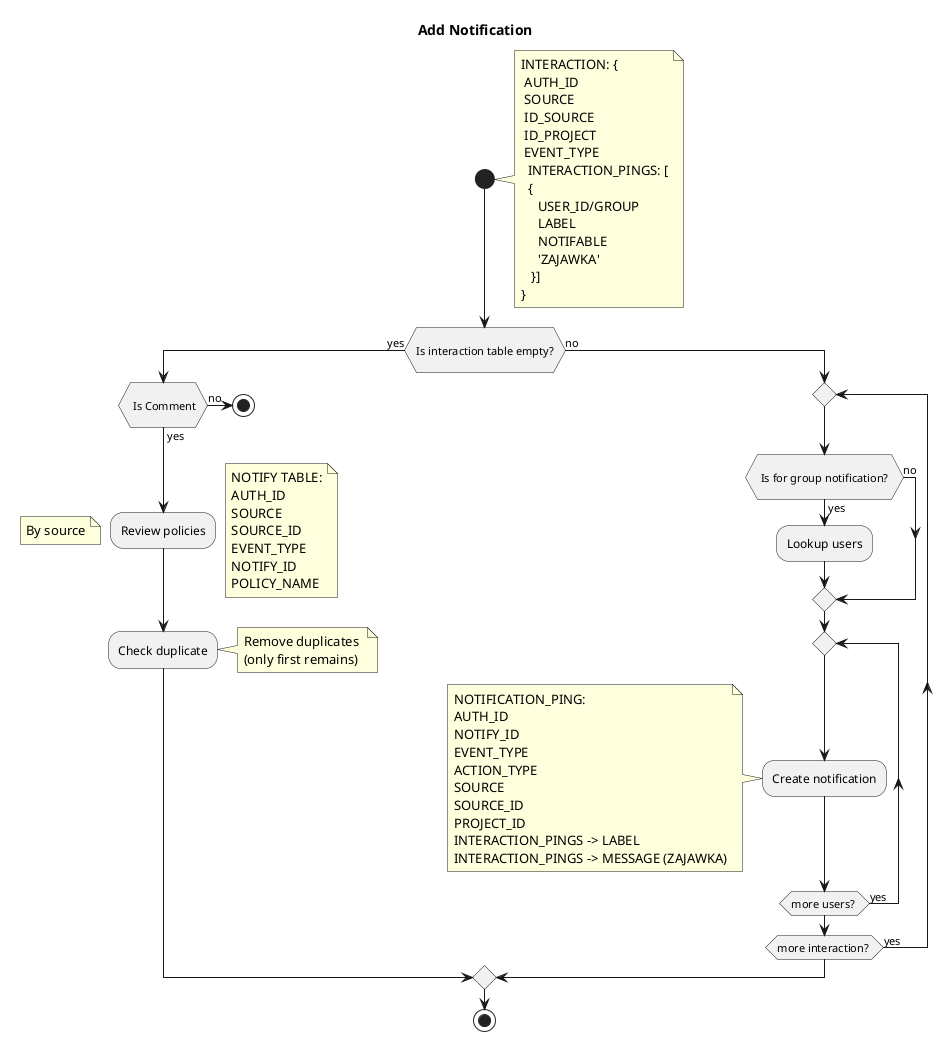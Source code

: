 @startuml
title Add Notification

start

    note right: INTERACTION: {\n AUTH_ID\n SOURCE\n ID_SOURCE\n ID_PROJECT\n EVENT_TYPE\n  INTERACTION_PINGS: [\n  {\n     USER_ID/GROUP\n     LABEL\n     NOTIFABLE\n     'ZAJAWKA'\n   }]\n}
    if (\nIs interaction table empty?\n) then (yes)

        if (\n Is Comment\n) then (yes)
            :Review policies;
            note left: By source
            note right: NOTIFY TABLE:\nAUTH_ID\nSOURCE\nSOURCE_ID\nEVENT_TYPE\nNOTIFY_ID\nPOLICY_NAME
            :Check duplicate;
            note right: Remove duplicates \n(only first remains)

        else (no)
            stop
        endif

    else (no)
        repeat
            if (\n Is for group notification? \n) then (yes)
                :Lookup users;
            else (no)
            endif
                repeat
                    :Create notification;
                    note left: NOTIFICATION_PING:\nAUTH_ID\nNOTIFY_ID\nEVENT_TYPE\nACTION_TYPE\nSOURCE\nSOURCE_ID\nPROJECT_ID\nINTERACTION_PINGS -> LABEL\nINTERACTION_PINGS -> MESSAGE (ZAJAWKA)
                repeat while (more users? ) is (yes)
        repeat while (more interaction? ) is (yes)
    endif

stop

@enduml